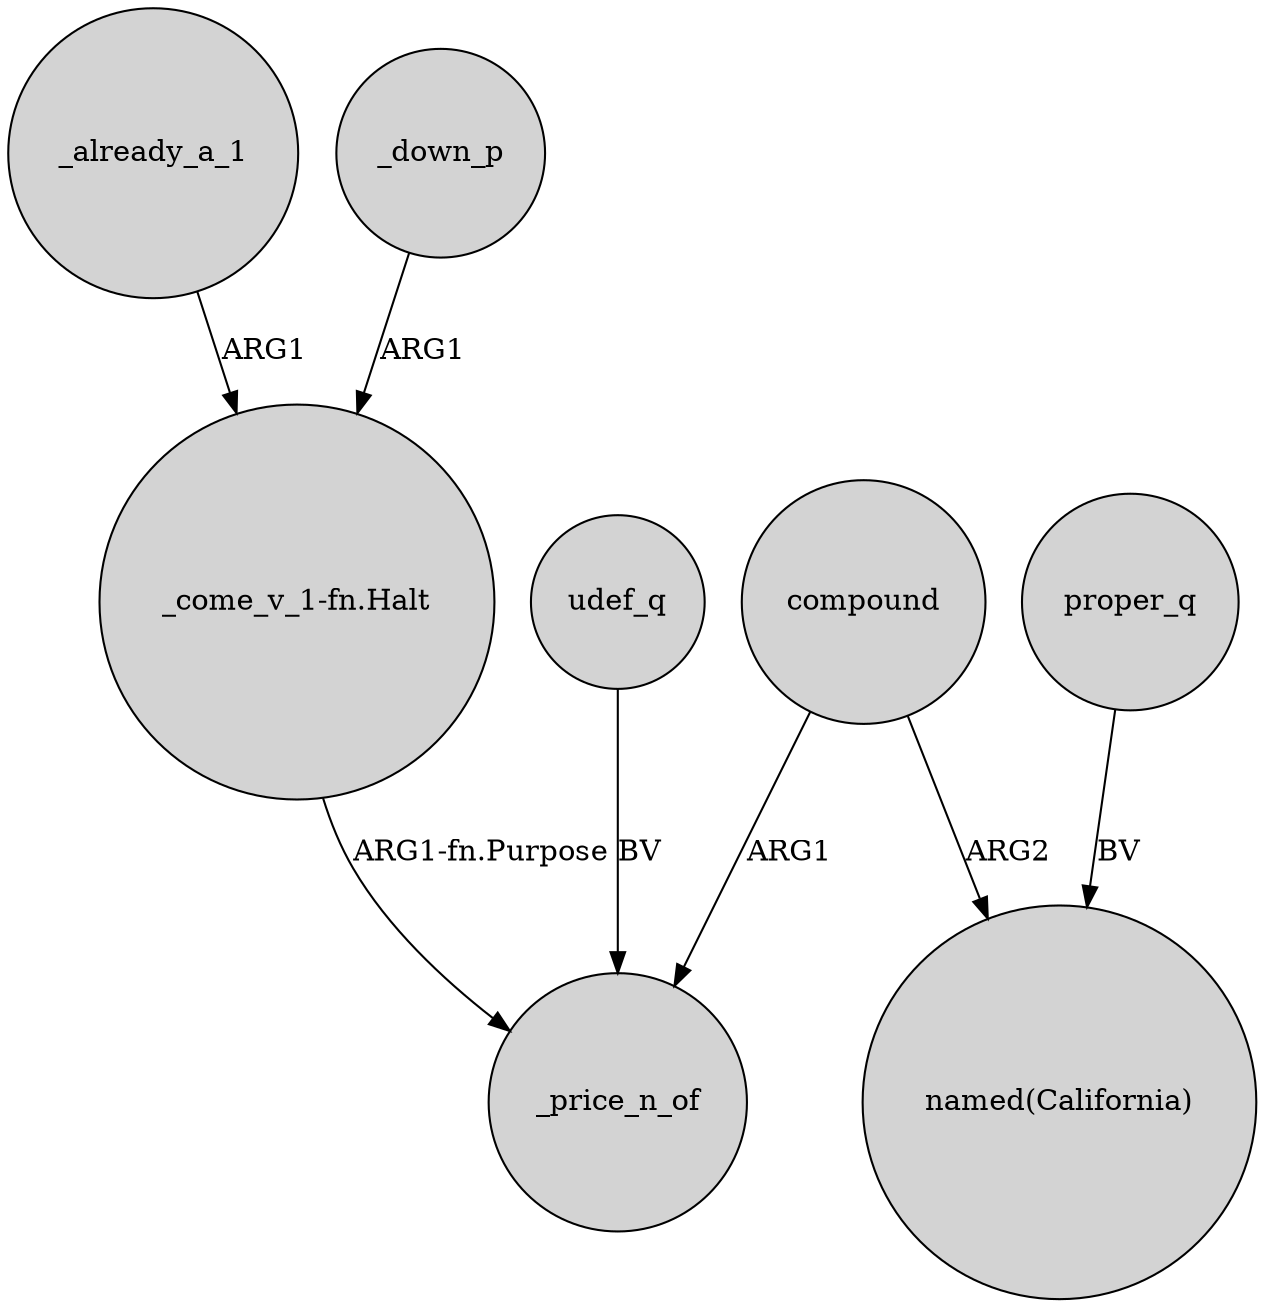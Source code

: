 digraph {
	node [shape=circle style=filled]
	_already_a_1 -> "_come_v_1-fn.Halt" [label=ARG1]
	_down_p -> "_come_v_1-fn.Halt" [label=ARG1]
	proper_q -> "named(California)" [label=BV]
	compound -> _price_n_of [label=ARG1]
	udef_q -> _price_n_of [label=BV]
	"_come_v_1-fn.Halt" -> _price_n_of [label="ARG1-fn.Purpose"]
	compound -> "named(California)" [label=ARG2]
}
